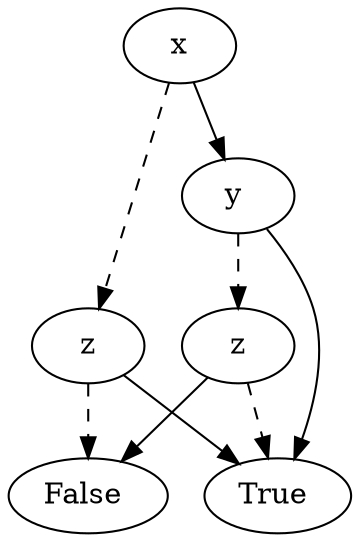 digraph{
    graph [margin=0];1491992006640[label=x]1491992008560[label="z"]
1491992006640 -> 1491992008560  [style=dashed]
1491992004560[label="False"]
1491992008560 -> 1491992004560 [style=dashed]
1491992002800[label="True "]
1491992008560 -> 1491992002800
1491992008400[label="y "]
1491992006640 -> 1491992008400 
1491992008720[label="z"]
1491992008400 -> 1491992008720  [style=dashed]
1491992002800[label="True"]
1491992008720 -> 1491992002800 [style=dashed]
1491992004560[label="False "]
1491992008720 -> 1491992004560
1491992002800[label="True "]
1491992008400 -> 1491992002800
}